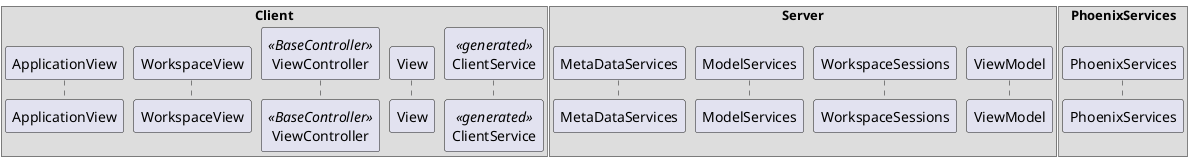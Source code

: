 @startuml
'https://plantuml.com/class-diagram
'nx console to help pre build tooling targets

box Client

participant ApplicationView
participant WorkspaceView

'local service functinalitty about client funcionallities
'navigation
'selection
'view services - user feedback services

'remote-services fetching mode, clipboard
'mirror server side services
participant ViewController <<BaseController>>
participant View 
participant ClientService <<generated>>
end box

box Server
participant MetaDataServices
participant ModelServices

participant WorkspaceSessions

participant ViewModel
end box


box PhoenixServices
participant PhoenixServices
end box

@enduml